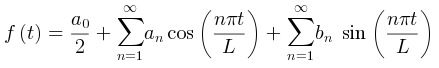 @startmath math-sample1
f(t)=(a_0)/2 + sum_(n=1)^ooa_ncos((npit)/L)+sum_(n=1)^oo b_n\ sin((npit)/L)
@endmath

